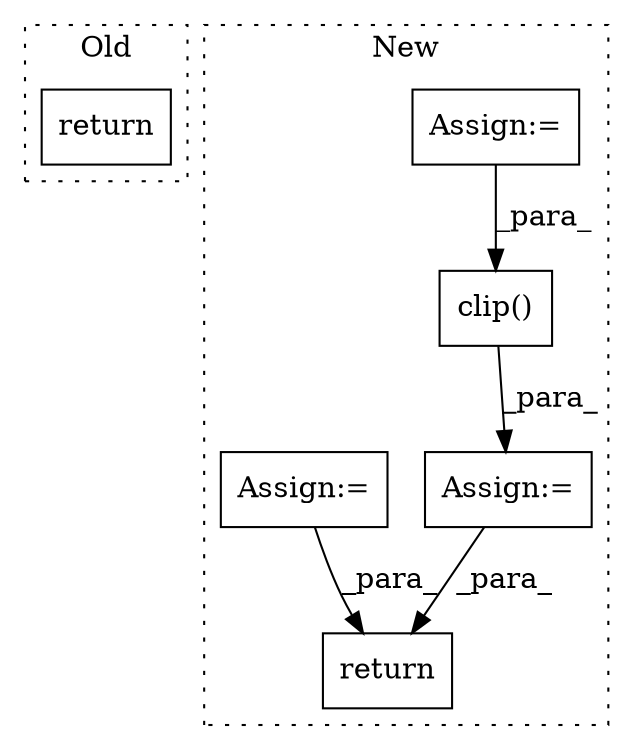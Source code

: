 digraph G {
subgraph cluster0 {
1 [label="return" a="93" s="57240" l="7" shape="box"];
label = "Old";
style="dotted";
}
subgraph cluster1 {
2 [label="clip()" a="75" s="52691,52728" l="21,1" shape="box"];
3 [label="return" a="93" s="53153" l="7" shape="box"];
4 [label="Assign:=" a="68" s="52896" l="3" shape="box"];
5 [label="Assign:=" a="68" s="52628" l="3" shape="box"];
6 [label="Assign:=" a="68" s="52163" l="3" shape="box"];
label = "New";
style="dotted";
}
2 -> 4 [label="_para_"];
4 -> 3 [label="_para_"];
5 -> 2 [label="_para_"];
6 -> 3 [label="_para_"];
}